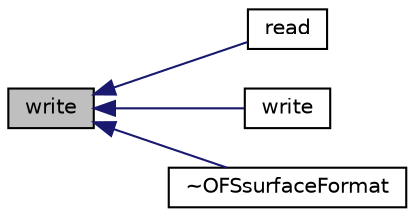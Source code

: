 digraph "write"
{
  bgcolor="transparent";
  edge [fontname="Helvetica",fontsize="10",labelfontname="Helvetica",labelfontsize="10"];
  node [fontname="Helvetica",fontsize="10",shape=record];
  rankdir="LR";
  Node1 [label="write",height=0.2,width=0.4,color="black", fillcolor="grey75", style="filled", fontcolor="black"];
  Node1 -> Node2 [dir="back",color="midnightblue",fontsize="10",style="solid",fontname="Helvetica"];
  Node2 [label="read",height=0.2,width=0.4,color="black",URL="$a01747.html#a24d92b5c3f729a8dd4695ed2225ad690",tooltip="Read UnsortedMeshedSurface. "];
  Node1 -> Node3 [dir="back",color="midnightblue",fontsize="10",style="solid",fontname="Helvetica"];
  Node3 [label="write",height=0.2,width=0.4,color="black",URL="$a01747.html#a5cf9d1a8c08e045a6bbcab04a3ec2d79",tooltip="Write object. "];
  Node1 -> Node4 [dir="back",color="midnightblue",fontsize="10",style="solid",fontname="Helvetica"];
  Node4 [label="~OFSsurfaceFormat",height=0.2,width=0.4,color="black",URL="$a01747.html#a28b0e709e3440868d7b8236967a13d4f",tooltip="Destructor. "];
}
